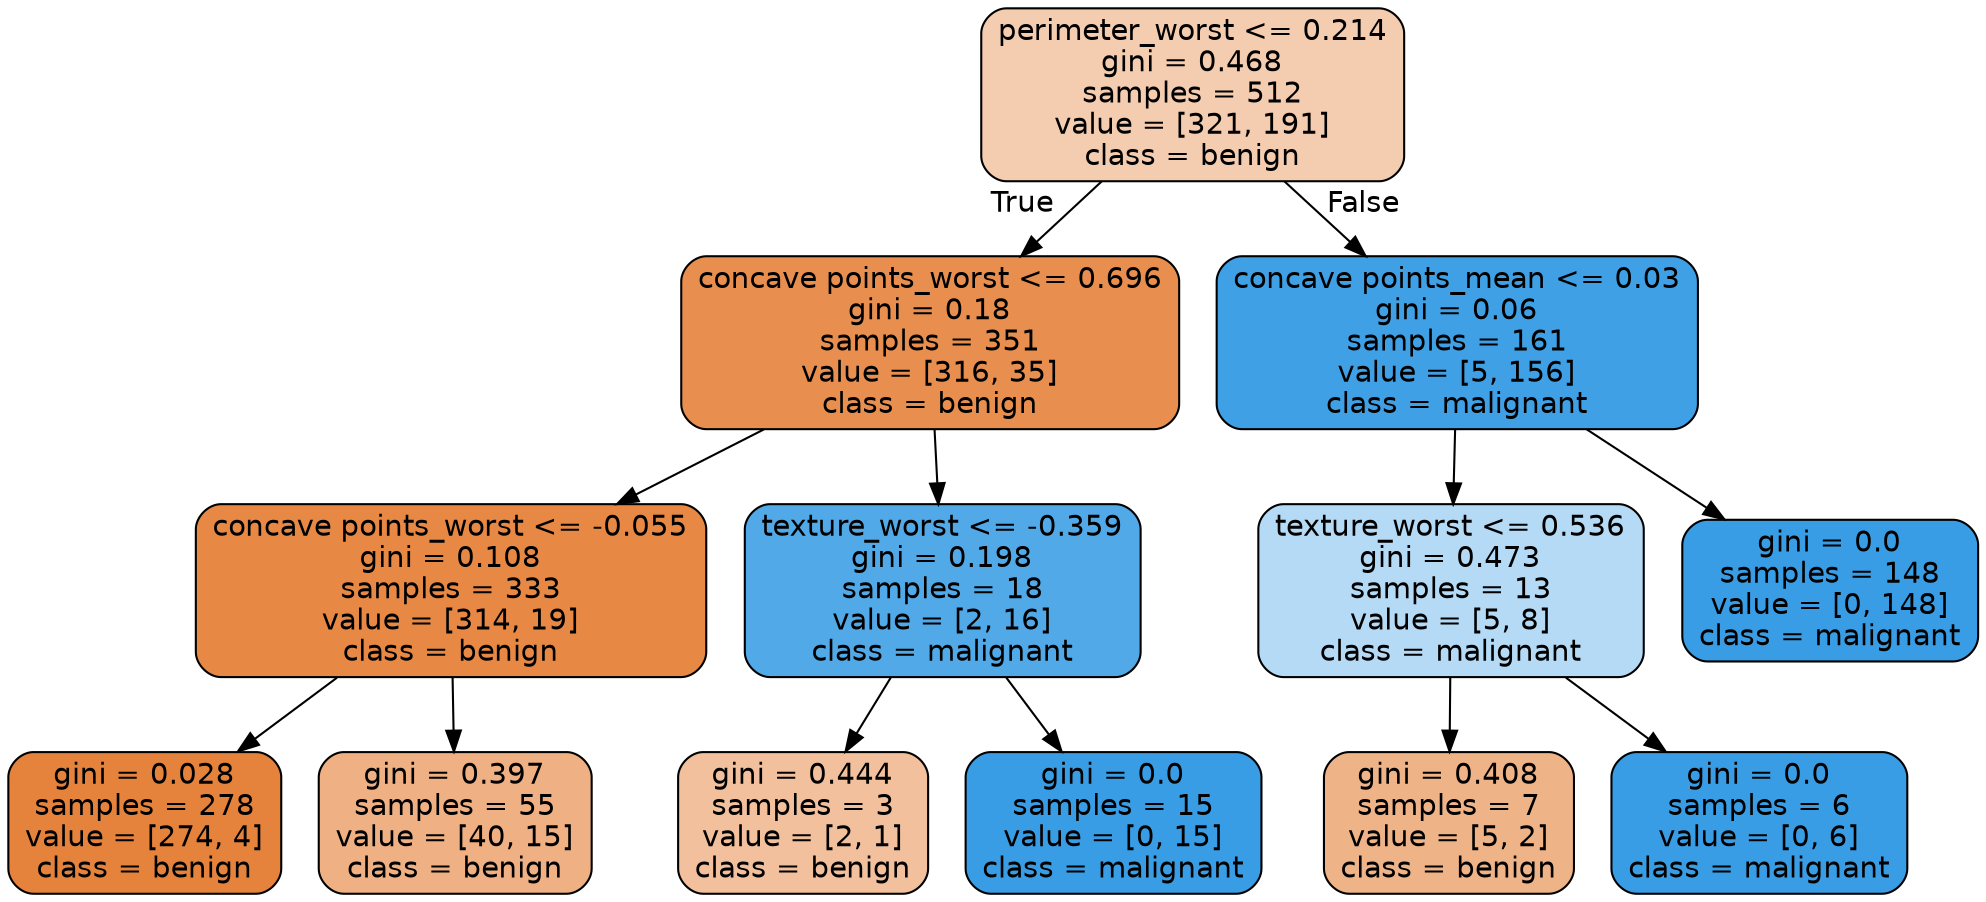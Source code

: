 digraph Tree {
node [shape=box, style="filled, rounded", color="black", fontname=helvetica] ;
edge [fontname=helvetica] ;
0 [label="perimeter_worst <= 0.214\ngini = 0.468\nsamples = 512\nvalue = [321, 191]\nclass = benign", fillcolor="#f4ccaf"] ;
1 [label="concave points_worst <= 0.696\ngini = 0.18\nsamples = 351\nvalue = [316, 35]\nclass = benign", fillcolor="#e88f4f"] ;
0 -> 1 [labeldistance=2.5, labelangle=45, headlabel="True"] ;
2 [label="concave points_worst <= -0.055\ngini = 0.108\nsamples = 333\nvalue = [314, 19]\nclass = benign", fillcolor="#e78945"] ;
1 -> 2 ;
3 [label="gini = 0.028\nsamples = 278\nvalue = [274, 4]\nclass = benign", fillcolor="#e5833c"] ;
2 -> 3 ;
4 [label="gini = 0.397\nsamples = 55\nvalue = [40, 15]\nclass = benign", fillcolor="#efb083"] ;
2 -> 4 ;
5 [label="texture_worst <= -0.359\ngini = 0.198\nsamples = 18\nvalue = [2, 16]\nclass = malignant", fillcolor="#52a9e8"] ;
1 -> 5 ;
6 [label="gini = 0.444\nsamples = 3\nvalue = [2, 1]\nclass = benign", fillcolor="#f2c09c"] ;
5 -> 6 ;
7 [label="gini = 0.0\nsamples = 15\nvalue = [0, 15]\nclass = malignant", fillcolor="#399de5"] ;
5 -> 7 ;
8 [label="concave points_mean <= 0.03\ngini = 0.06\nsamples = 161\nvalue = [5, 156]\nclass = malignant", fillcolor="#3fa0e6"] ;
0 -> 8 [labeldistance=2.5, labelangle=-45, headlabel="False"] ;
9 [label="texture_worst <= 0.536\ngini = 0.473\nsamples = 13\nvalue = [5, 8]\nclass = malignant", fillcolor="#b5daf5"] ;
8 -> 9 ;
10 [label="gini = 0.408\nsamples = 7\nvalue = [5, 2]\nclass = benign", fillcolor="#efb388"] ;
9 -> 10 ;
11 [label="gini = 0.0\nsamples = 6\nvalue = [0, 6]\nclass = malignant", fillcolor="#399de5"] ;
9 -> 11 ;
12 [label="gini = 0.0\nsamples = 148\nvalue = [0, 148]\nclass = malignant", fillcolor="#399de5"] ;
8 -> 12 ;
}